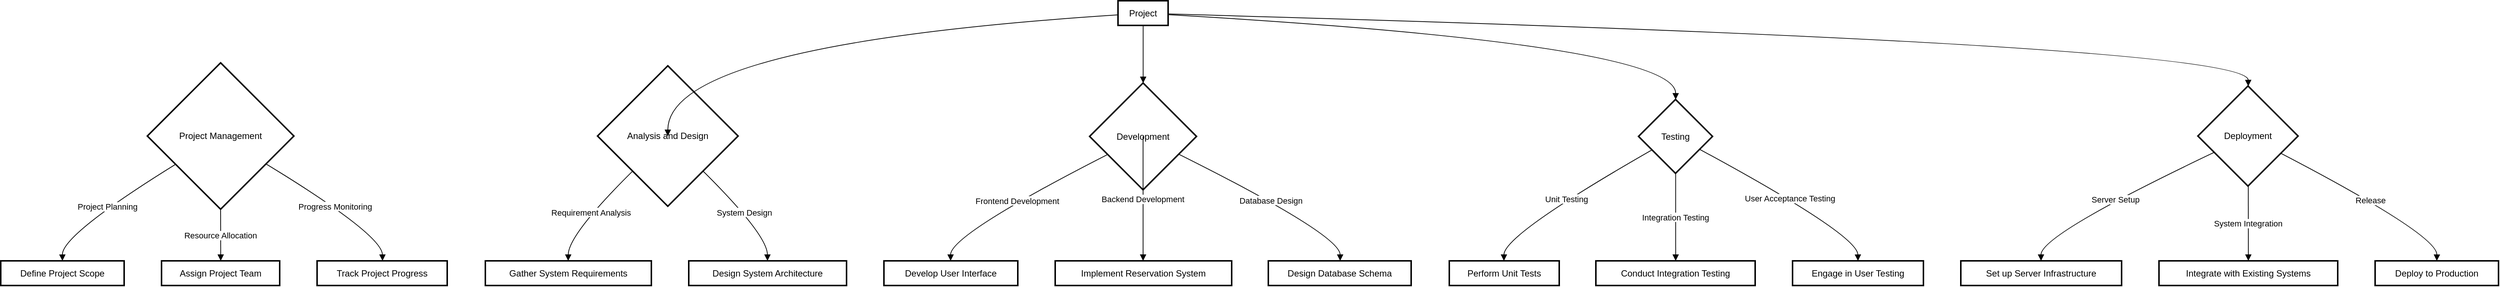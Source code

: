 <mxfile version="24.3.0" type="github">
  <diagram name="Page-1" id="ji-48wni70O60ktTKh20">
    <mxGraphModel dx="2625" dy="1478" grid="1" gridSize="10" guides="1" tooltips="1" connect="1" arrows="1" fold="1" page="1" pageScale="1" pageWidth="850" pageHeight="1100" math="0" shadow="0">
      <root>
        <mxCell id="0" />
        <mxCell id="1" parent="0" />
        <mxCell id="45vGHS4JTwSO30f2I-vX-1" value="Project" style="whiteSpace=wrap;strokeWidth=2;" vertex="1" parent="1">
          <mxGeometry x="1514" y="20" width="67" height="33" as="geometry" />
        </mxCell>
        <mxCell id="45vGHS4JTwSO30f2I-vX-2" value="Project Management" style="rhombus;strokeWidth=2;whiteSpace=wrap;" vertex="1" parent="1">
          <mxGeometry x="216" y="103" width="196" height="196" as="geometry" />
        </mxCell>
        <mxCell id="45vGHS4JTwSO30f2I-vX-3" value="Define Project Scope" style="whiteSpace=wrap;strokeWidth=2;" vertex="1" parent="1">
          <mxGeometry x="20" y="368" width="165" height="33" as="geometry" />
        </mxCell>
        <mxCell id="45vGHS4JTwSO30f2I-vX-4" value="Assign Project Team" style="whiteSpace=wrap;strokeWidth=2;" vertex="1" parent="1">
          <mxGeometry x="235" y="368" width="158" height="33" as="geometry" />
        </mxCell>
        <mxCell id="45vGHS4JTwSO30f2I-vX-5" value="Track Project Progress" style="whiteSpace=wrap;strokeWidth=2;" vertex="1" parent="1">
          <mxGeometry x="443" y="368" width="174" height="33" as="geometry" />
        </mxCell>
        <mxCell id="45vGHS4JTwSO30f2I-vX-6" value="Analysis and Design" style="rhombus;strokeWidth=2;whiteSpace=wrap;" vertex="1" parent="1">
          <mxGeometry x="818" y="107" width="188" height="188" as="geometry" />
        </mxCell>
        <mxCell id="45vGHS4JTwSO30f2I-vX-7" value="Gather System Requirements" style="whiteSpace=wrap;strokeWidth=2;" vertex="1" parent="1">
          <mxGeometry x="668" y="368" width="222" height="33" as="geometry" />
        </mxCell>
        <mxCell id="45vGHS4JTwSO30f2I-vX-8" value="Design System Architecture" style="whiteSpace=wrap;strokeWidth=2;" vertex="1" parent="1">
          <mxGeometry x="940" y="368" width="211" height="33" as="geometry" />
        </mxCell>
        <mxCell id="45vGHS4JTwSO30f2I-vX-9" value="Development" style="rhombus;strokeWidth=2;whiteSpace=wrap;" vertex="1" parent="1">
          <mxGeometry x="1476" y="130" width="143" height="143" as="geometry" />
        </mxCell>
        <mxCell id="45vGHS4JTwSO30f2I-vX-10" value="Develop User Interface" style="whiteSpace=wrap;strokeWidth=2;" vertex="1" parent="1">
          <mxGeometry x="1201" y="368" width="179" height="33" as="geometry" />
        </mxCell>
        <mxCell id="45vGHS4JTwSO30f2I-vX-11" value="Implement Reservation System" style="whiteSpace=wrap;strokeWidth=2;" vertex="1" parent="1">
          <mxGeometry x="1430" y="368" width="236" height="33" as="geometry" />
        </mxCell>
        <mxCell id="45vGHS4JTwSO30f2I-vX-12" value="Design Database Schema" style="whiteSpace=wrap;strokeWidth=2;" vertex="1" parent="1">
          <mxGeometry x="1715" y="368" width="191" height="33" as="geometry" />
        </mxCell>
        <mxCell id="45vGHS4JTwSO30f2I-vX-13" value="Testing" style="rhombus;strokeWidth=2;whiteSpace=wrap;" vertex="1" parent="1">
          <mxGeometry x="2210" y="152" width="99" height="99" as="geometry" />
        </mxCell>
        <mxCell id="45vGHS4JTwSO30f2I-vX-14" value="Perform Unit Tests" style="whiteSpace=wrap;strokeWidth=2;" vertex="1" parent="1">
          <mxGeometry x="1957" y="368" width="147" height="33" as="geometry" />
        </mxCell>
        <mxCell id="45vGHS4JTwSO30f2I-vX-15" value="Conduct Integration Testing" style="whiteSpace=wrap;strokeWidth=2;" vertex="1" parent="1">
          <mxGeometry x="2153" y="368" width="213" height="33" as="geometry" />
        </mxCell>
        <mxCell id="45vGHS4JTwSO30f2I-vX-16" value="Engage in User Testing" style="whiteSpace=wrap;strokeWidth=2;" vertex="1" parent="1">
          <mxGeometry x="2416" y="368" width="175" height="33" as="geometry" />
        </mxCell>
        <mxCell id="45vGHS4JTwSO30f2I-vX-17" value="Deployment" style="rhombus;strokeWidth=2;whiteSpace=wrap;" vertex="1" parent="1">
          <mxGeometry x="2958" y="134" width="134" height="134" as="geometry" />
        </mxCell>
        <mxCell id="45vGHS4JTwSO30f2I-vX-18" value="Set up Server Infrastructure" style="whiteSpace=wrap;strokeWidth=2;" vertex="1" parent="1">
          <mxGeometry x="2641" y="368" width="215" height="33" as="geometry" />
        </mxCell>
        <mxCell id="45vGHS4JTwSO30f2I-vX-19" value="Integrate with Existing Systems" style="whiteSpace=wrap;strokeWidth=2;" vertex="1" parent="1">
          <mxGeometry x="2906" y="368" width="239" height="33" as="geometry" />
        </mxCell>
        <mxCell id="45vGHS4JTwSO30f2I-vX-20" value="Deploy to Production" style="whiteSpace=wrap;strokeWidth=2;" vertex="1" parent="1">
          <mxGeometry x="3195" y="368" width="165" height="33" as="geometry" />
        </mxCell>
        <mxCell id="45vGHS4JTwSO30f2I-vX-22" value="Project Planning" style="curved=1;startArrow=none;endArrow=block;exitX=0.001;exitY=0.814;entryX=0.5;entryY=-0.01;rounded=0;" edge="1" parent="1" source="45vGHS4JTwSO30f2I-vX-2" target="45vGHS4JTwSO30f2I-vX-3">
          <mxGeometry relative="1" as="geometry">
            <Array as="points">
              <mxPoint x="102" y="333" />
            </Array>
          </mxGeometry>
        </mxCell>
        <mxCell id="45vGHS4JTwSO30f2I-vX-23" value="Resource Allocation" style="curved=1;startArrow=none;endArrow=block;exitX=0.5;exitY=1.001;entryX=0.501;entryY=-0.01;rounded=0;" edge="1" parent="1" source="45vGHS4JTwSO30f2I-vX-2" target="45vGHS4JTwSO30f2I-vX-4">
          <mxGeometry relative="1" as="geometry">
            <Array as="points" />
          </mxGeometry>
        </mxCell>
        <mxCell id="45vGHS4JTwSO30f2I-vX-24" value="Progress Monitoring" style="curved=1;startArrow=none;endArrow=block;exitX=1.0;exitY=0.807;entryX=0.503;entryY=-0.01;rounded=0;" edge="1" parent="1" source="45vGHS4JTwSO30f2I-vX-2" target="45vGHS4JTwSO30f2I-vX-5">
          <mxGeometry relative="1" as="geometry">
            <Array as="points">
              <mxPoint x="530" y="333" />
            </Array>
          </mxGeometry>
        </mxCell>
        <mxCell id="45vGHS4JTwSO30f2I-vX-25" value="" style="curved=1;startArrow=none;endArrow=block;exitX=0.003;exitY=0.573;entryX=0.501;entryY=0.002;rounded=0;" edge="1" parent="1" source="45vGHS4JTwSO30f2I-vX-1" target="45vGHS4JTwSO30f2I-vX-6">
          <mxGeometry relative="1" as="geometry">
            <Array as="points">
              <mxPoint x="912" y="78" />
            </Array>
          </mxGeometry>
        </mxCell>
        <mxCell id="45vGHS4JTwSO30f2I-vX-26" value="Requirement Analysis" style="curved=1;startArrow=none;endArrow=block;exitX=0.001;exitY=0.998;entryX=0.499;entryY=-0.01;rounded=0;" edge="1" parent="1" source="45vGHS4JTwSO30f2I-vX-6" target="45vGHS4JTwSO30f2I-vX-7">
          <mxGeometry relative="1" as="geometry">
            <Array as="points">
              <mxPoint x="779" y="333" />
            </Array>
          </mxGeometry>
        </mxCell>
        <mxCell id="45vGHS4JTwSO30f2I-vX-27" value="System Design" style="curved=1;startArrow=none;endArrow=block;exitX=1.0;exitY=0.998;entryX=0.499;entryY=-0.01;rounded=0;" edge="1" parent="1" source="45vGHS4JTwSO30f2I-vX-6" target="45vGHS4JTwSO30f2I-vX-8">
          <mxGeometry relative="1" as="geometry">
            <Array as="points">
              <mxPoint x="1045" y="333" />
            </Array>
          </mxGeometry>
        </mxCell>
        <mxCell id="45vGHS4JTwSO30f2I-vX-28" value="" style="curved=1;startArrow=none;endArrow=block;exitX=0.502;exitY=1.012;entryX=0.501;entryY=-0.001;rounded=0;" edge="1" parent="1" source="45vGHS4JTwSO30f2I-vX-1" target="45vGHS4JTwSO30f2I-vX-9">
          <mxGeometry relative="1" as="geometry">
            <Array as="points" />
          </mxGeometry>
        </mxCell>
        <mxCell id="45vGHS4JTwSO30f2I-vX-29" value="Frontend Development" style="curved=1;startArrow=none;endArrow=block;exitX=0.001;exitY=0.755;entryX=0.498;entryY=-0.01;rounded=0;" edge="1" parent="1" source="45vGHS4JTwSO30f2I-vX-9" target="45vGHS4JTwSO30f2I-vX-10">
          <mxGeometry relative="1" as="geometry">
            <Array as="points">
              <mxPoint x="1290" y="333" />
            </Array>
          </mxGeometry>
        </mxCell>
        <mxCell id="45vGHS4JTwSO30f2I-vX-30" value="Backend Development" style="curved=1;startArrow=none;endArrow=block;exitX=0.501;exitY=0.998;entryX=0.498;entryY=-0.01;rounded=0;" edge="1" parent="1" source="45vGHS4JTwSO30f2I-vX-9" target="45vGHS4JTwSO30f2I-vX-11">
          <mxGeometry relative="1" as="geometry">
            <Array as="points" />
          </mxGeometry>
        </mxCell>
        <mxCell id="45vGHS4JTwSO30f2I-vX-31" value="Database Design" style="curved=1;startArrow=none;endArrow=block;exitX=1.0;exitY=0.749;entryX=0.503;entryY=-0.01;rounded=0;" edge="1" parent="1" source="45vGHS4JTwSO30f2I-vX-9" target="45vGHS4JTwSO30f2I-vX-12">
          <mxGeometry relative="1" as="geometry">
            <Array as="points">
              <mxPoint x="1811" y="333" />
            </Array>
          </mxGeometry>
        </mxCell>
        <mxCell id="45vGHS4JTwSO30f2I-vX-32" value="" style="curved=1;startArrow=none;endArrow=block;exitX=1.001;exitY=0.565;entryX=0.502;entryY=-0.004;rounded=0;" edge="1" parent="1" source="45vGHS4JTwSO30f2I-vX-1" target="45vGHS4JTwSO30f2I-vX-13">
          <mxGeometry relative="1" as="geometry">
            <Array as="points">
              <mxPoint x="2260" y="78" />
            </Array>
          </mxGeometry>
        </mxCell>
        <mxCell id="45vGHS4JTwSO30f2I-vX-33" value="Unit Testing" style="curved=1;startArrow=none;endArrow=block;exitX=0.0;exitY=0.787;entryX=0.497;entryY=-0.01;rounded=0;" edge="1" parent="1" source="45vGHS4JTwSO30f2I-vX-13" target="45vGHS4JTwSO30f2I-vX-14">
          <mxGeometry relative="1" as="geometry">
            <Array as="points">
              <mxPoint x="2030" y="333" />
            </Array>
          </mxGeometry>
        </mxCell>
        <mxCell id="45vGHS4JTwSO30f2I-vX-34" value="Integration Testing" style="curved=1;startArrow=none;endArrow=block;exitX=0.502;exitY=1.0;entryX=0.501;entryY=-0.01;rounded=0;" edge="1" parent="1" source="45vGHS4JTwSO30f2I-vX-13" target="45vGHS4JTwSO30f2I-vX-15">
          <mxGeometry relative="1" as="geometry">
            <Array as="points" />
          </mxGeometry>
        </mxCell>
        <mxCell id="45vGHS4JTwSO30f2I-vX-35" value="User Acceptance Testing" style="curved=1;startArrow=none;endArrow=block;exitX=1.004;exitY=0.77;entryX=0.5;entryY=-0.01;rounded=0;" edge="1" parent="1" source="45vGHS4JTwSO30f2I-vX-13" target="45vGHS4JTwSO30f2I-vX-16">
          <mxGeometry relative="1" as="geometry">
            <Array as="points">
              <mxPoint x="2503" y="333" />
            </Array>
          </mxGeometry>
        </mxCell>
        <mxCell id="45vGHS4JTwSO30f2I-vX-36" value="" style="curved=1;startArrow=none;endArrow=block;exitX=1.001;exitY=0.535;entryX=0.503;entryY=0.002;rounded=0;" edge="1" parent="1" source="45vGHS4JTwSO30f2I-vX-1" target="45vGHS4JTwSO30f2I-vX-17">
          <mxGeometry relative="1" as="geometry">
            <Array as="points">
              <mxPoint x="3025" y="78" />
            </Array>
          </mxGeometry>
        </mxCell>
        <mxCell id="45vGHS4JTwSO30f2I-vX-37" value="Server Setup" style="curved=1;startArrow=none;endArrow=block;exitX=0.002;exitY=0.741;entryX=0.499;entryY=-0.01;rounded=0;" edge="1" parent="1" source="45vGHS4JTwSO30f2I-vX-17" target="45vGHS4JTwSO30f2I-vX-18">
          <mxGeometry relative="1" as="geometry">
            <Array as="points">
              <mxPoint x="2748" y="333" />
            </Array>
          </mxGeometry>
        </mxCell>
        <mxCell id="45vGHS4JTwSO30f2I-vX-38" value="System Integration" style="curved=1;startArrow=none;endArrow=block;exitX=0.503;exitY=1.003;entryX=0.5;entryY=-0.01;rounded=0;" edge="1" parent="1" source="45vGHS4JTwSO30f2I-vX-17" target="45vGHS4JTwSO30f2I-vX-19">
          <mxGeometry relative="1" as="geometry">
            <Array as="points" />
          </mxGeometry>
        </mxCell>
        <mxCell id="45vGHS4JTwSO30f2I-vX-39" value="Release" style="curved=1;startArrow=none;endArrow=block;exitX=1.004;exitY=0.765;entryX=0.5;entryY=-0.01;rounded=0;" edge="1" parent="1" source="45vGHS4JTwSO30f2I-vX-17" target="45vGHS4JTwSO30f2I-vX-20">
          <mxGeometry relative="1" as="geometry">
            <Array as="points">
              <mxPoint x="3278" y="333" />
            </Array>
          </mxGeometry>
        </mxCell>
      </root>
    </mxGraphModel>
  </diagram>
</mxfile>
